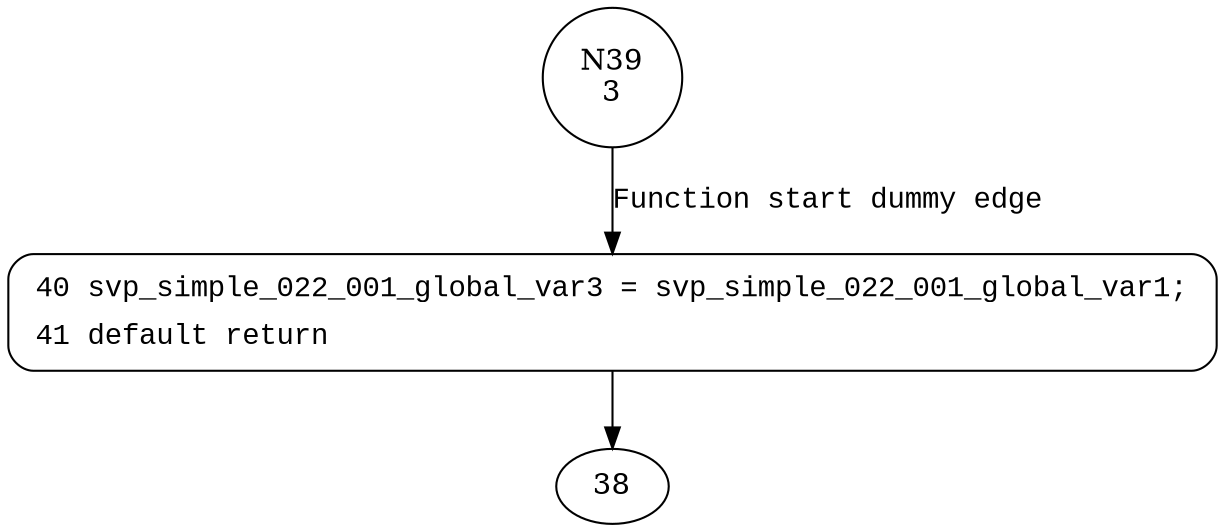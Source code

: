 digraph svp_simple_022_001_func_4 {
39 [shape="circle" label="N39\n3"]
40 [shape="circle" label="N40\n2"]
40 [style="filled,bold" penwidth="1" fillcolor="white" fontname="Courier New" shape="Mrecord" label=<<table border="0" cellborder="0" cellpadding="3" bgcolor="white"><tr><td align="right">40</td><td align="left">svp_simple_022_001_global_var3 = svp_simple_022_001_global_var1;</td></tr><tr><td align="right">41</td><td align="left">default return</td></tr></table>>]
40 -> 38[label=""]
39 -> 40 [label="Function start dummy edge" fontname="Courier New"]
}